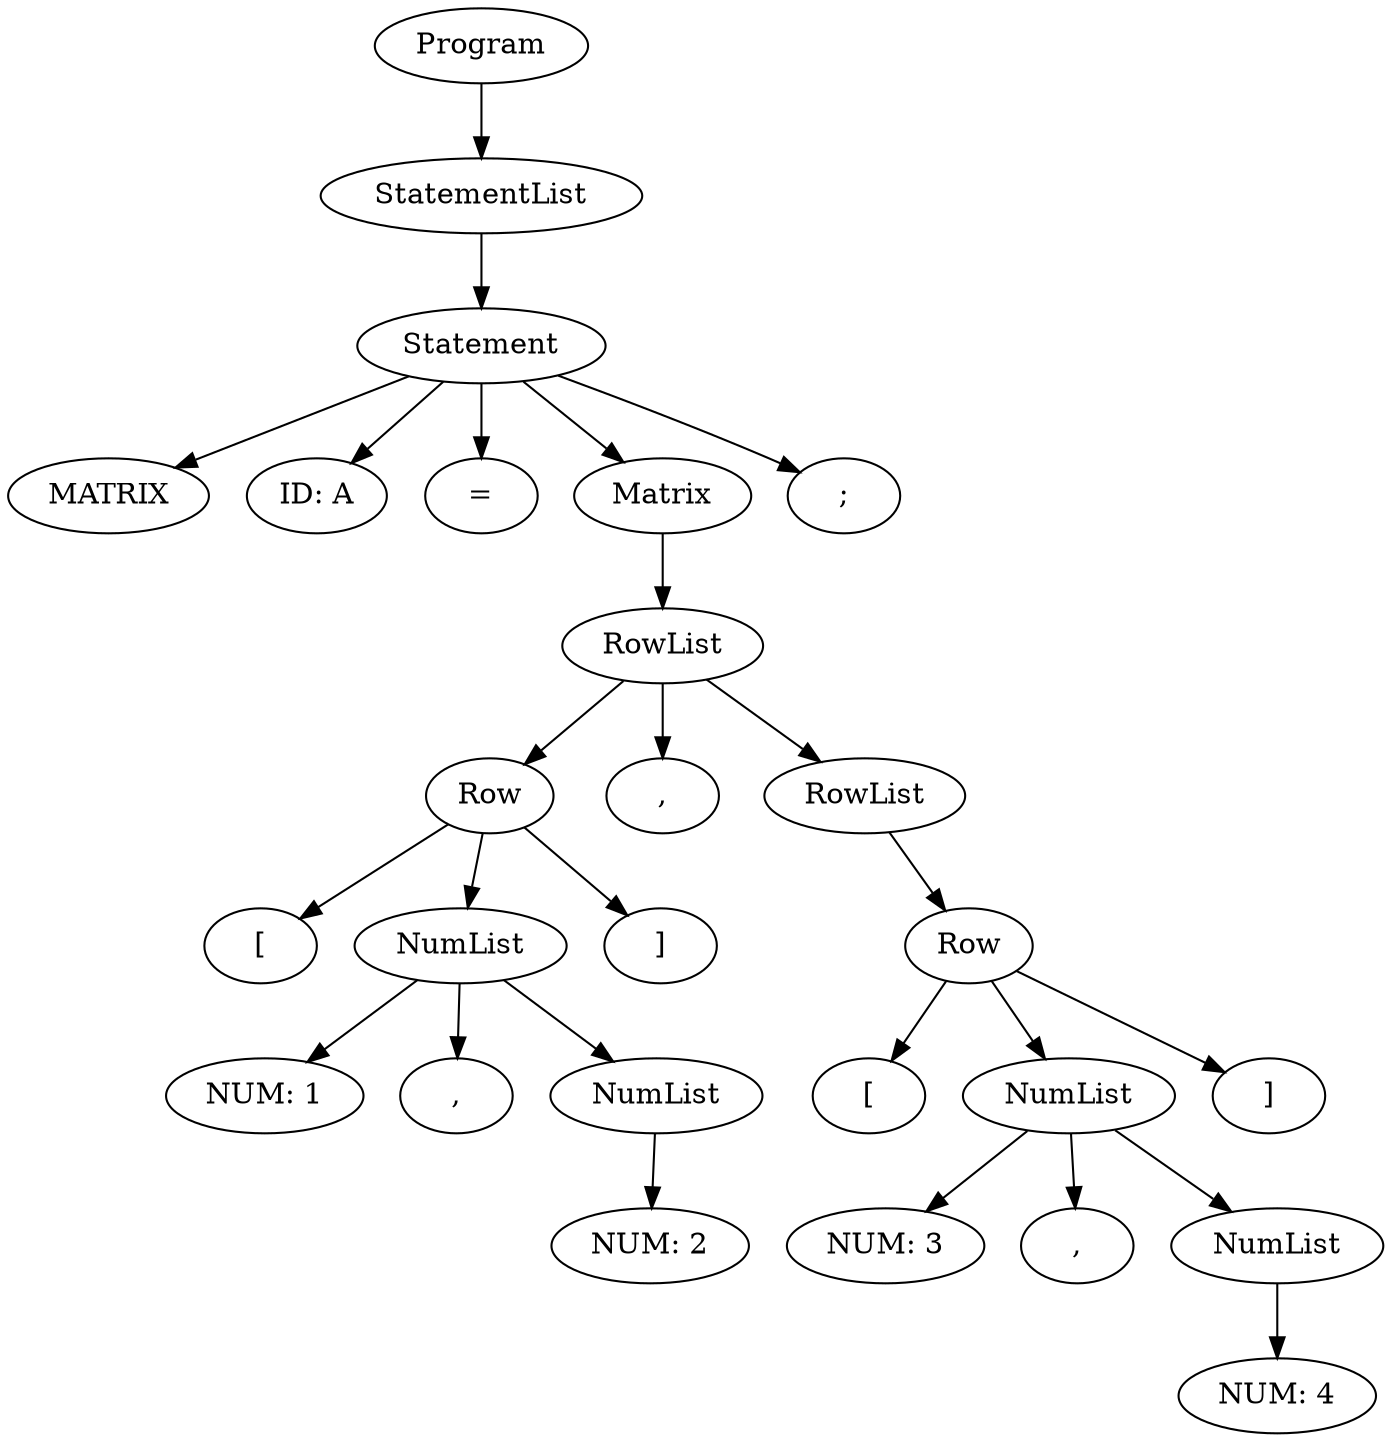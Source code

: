 digraph ParseTree {
  node0 [label="Program"];
  node1 [label="StatementList"];
  node0 -> node1;
  node2 [label="Statement"];
  node1 -> node2;
  node3 [label="MATRIX"];
  node2 -> node3;
  node4 [label="ID: A"];
  node2 -> node4;
  node5 [label="="];
  node2 -> node5;
  node6 [label="Matrix"];
  node2 -> node6;
  node7 [label="RowList"];
  node6 -> node7;
  node8 [label="Row"];
  node7 -> node8;
  node9 [label="["];
  node8 -> node9;
  node10 [label="NumList"];
  node8 -> node10;
  node11 [label="NUM: 1"];
  node10 -> node11;
  node12 [label=","];
  node10 -> node12;
  node13 [label="NumList"];
  node10 -> node13;
  node14 [label="NUM: 2"];
  node13 -> node14;
  node15 [label="]"];
  node8 -> node15;
  node16 [label=","];
  node7 -> node16;
  node17 [label="RowList"];
  node7 -> node17;
  node18 [label="Row"];
  node17 -> node18;
  node19 [label="["];
  node18 -> node19;
  node20 [label="NumList"];
  node18 -> node20;
  node21 [label="NUM: 3"];
  node20 -> node21;
  node22 [label=","];
  node20 -> node22;
  node23 [label="NumList"];
  node20 -> node23;
  node24 [label="NUM: 4"];
  node23 -> node24;
  node25 [label="]"];
  node18 -> node25;
  node26 [label=";"];
  node2 -> node26;
}